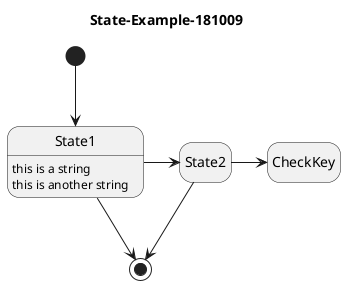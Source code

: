 @startuml
title State-Example-181009
hide empty description
[*] --> State1
State1 --> [*]
State1 : this is a string
State1 : this is another string

State1 -> State2
State2 -> CheckKey
State2 --> [*]
@enduml